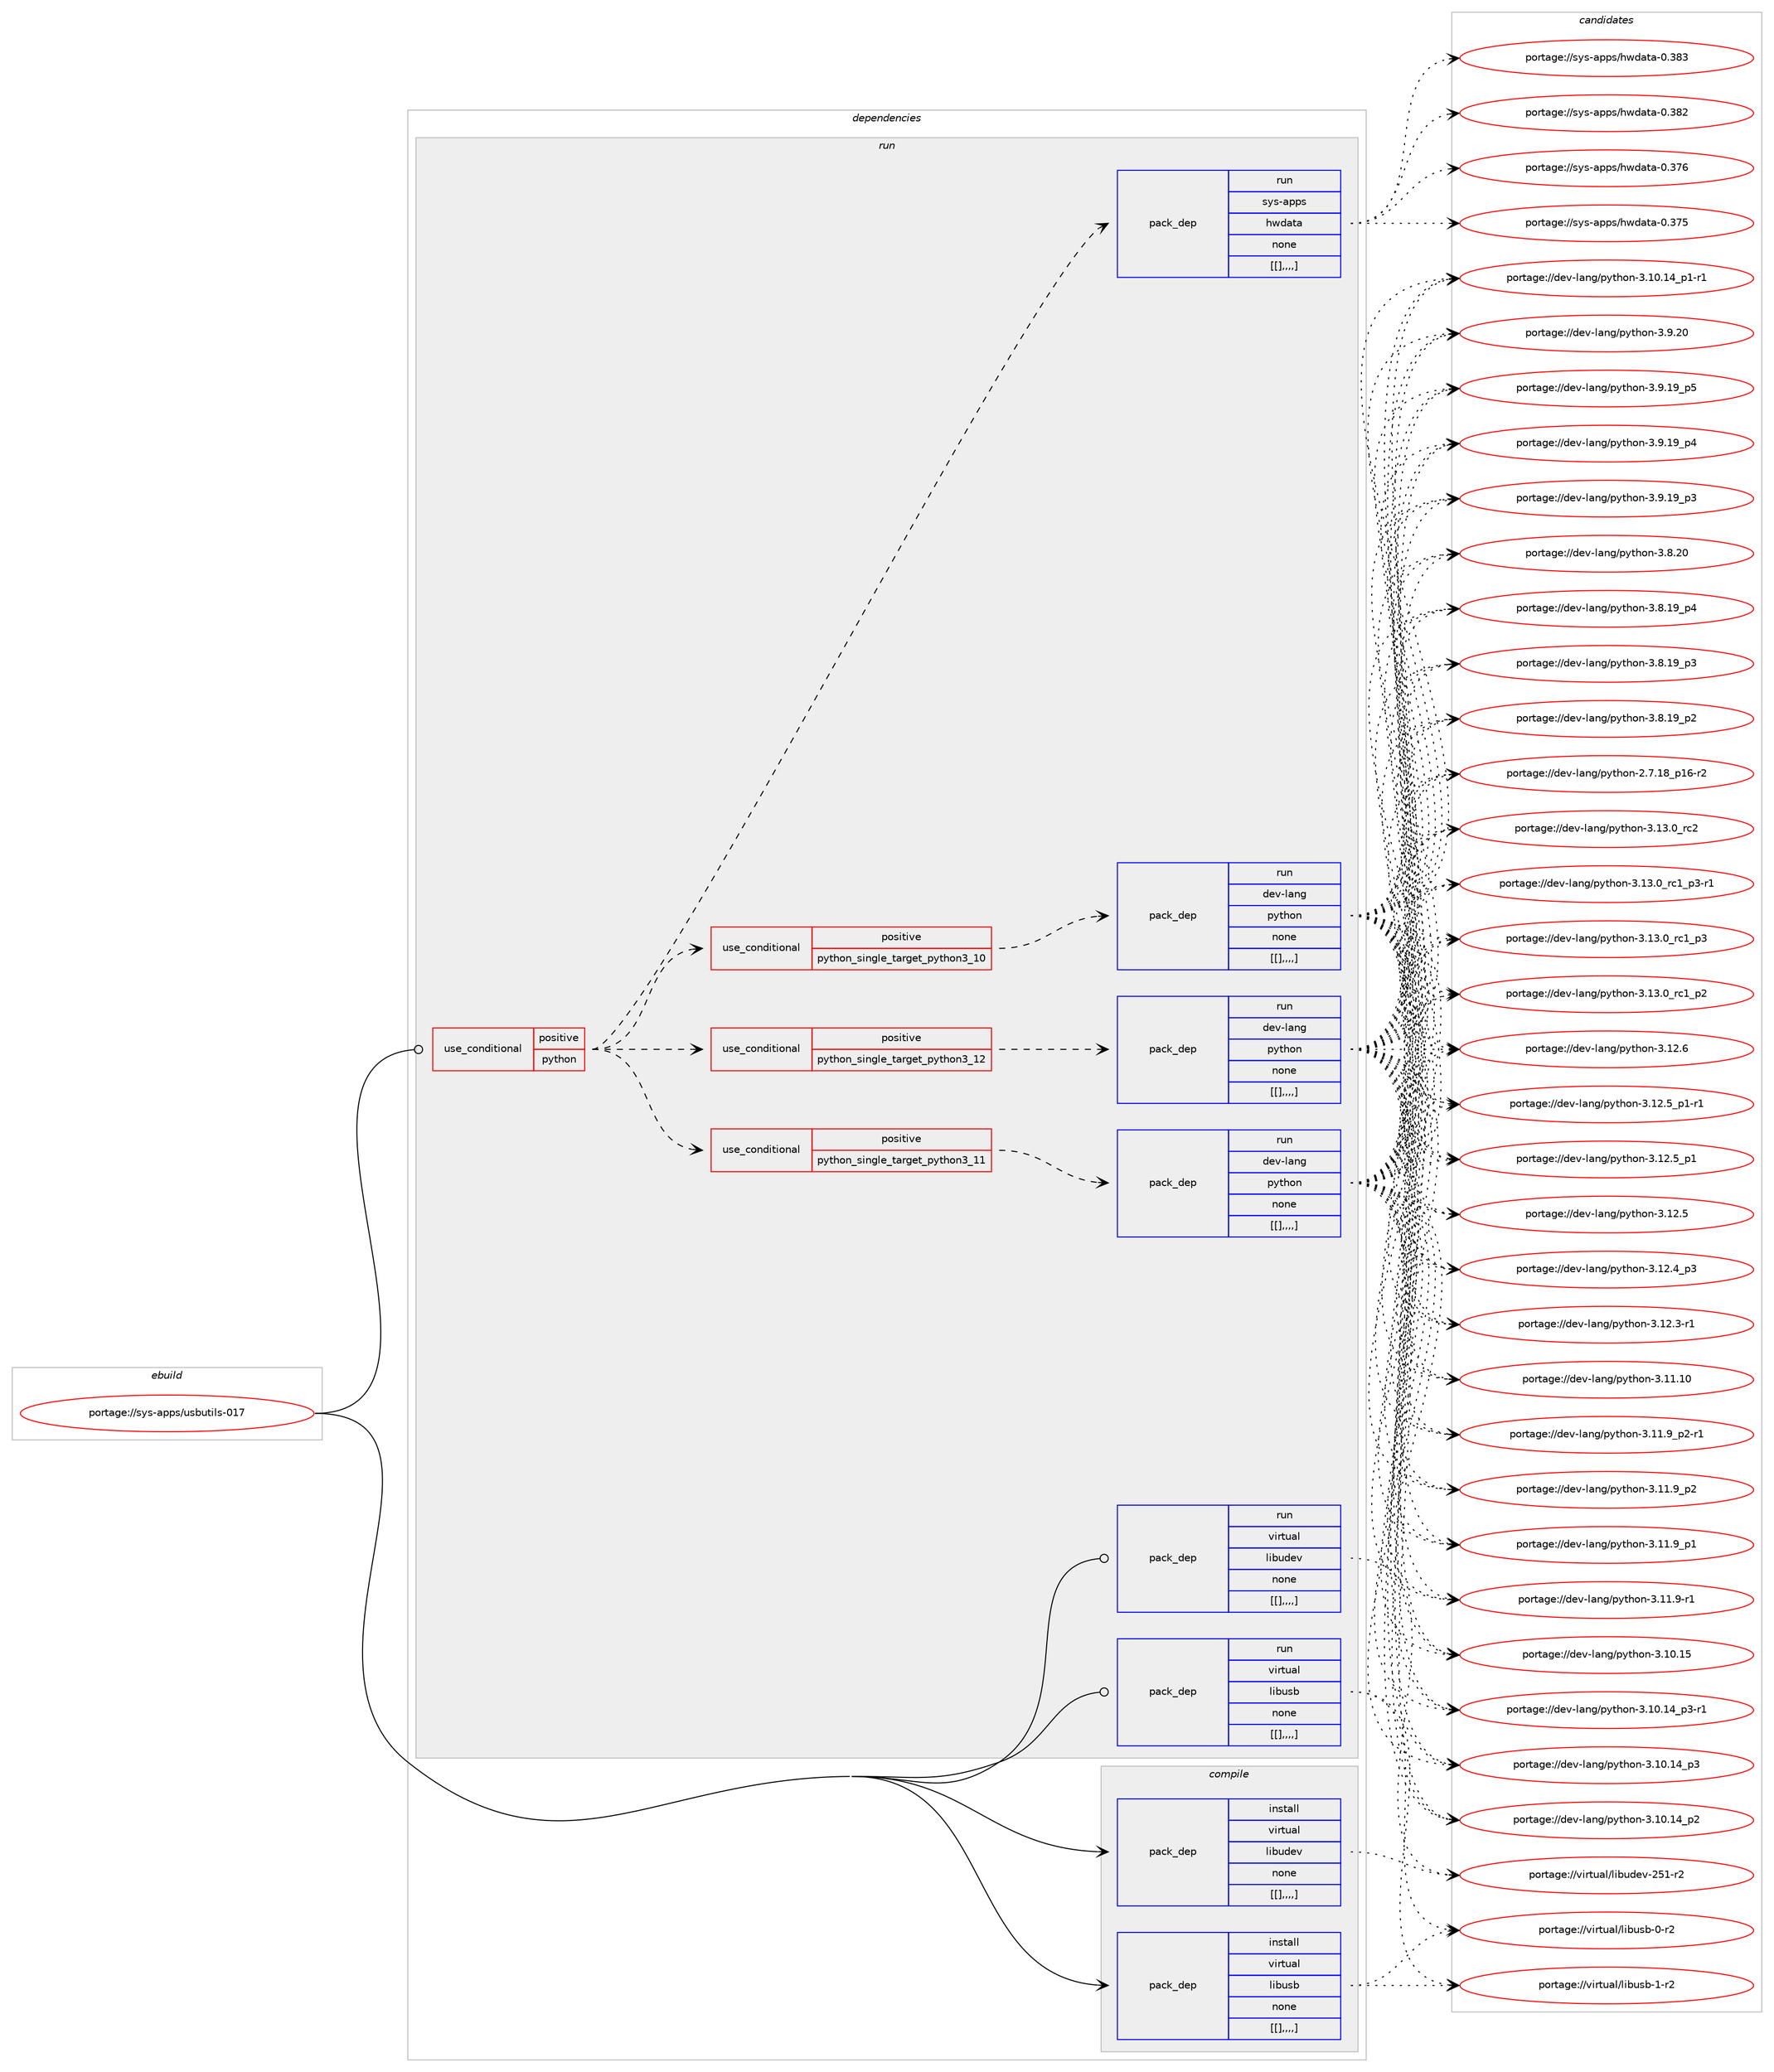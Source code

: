 digraph prolog {

# *************
# Graph options
# *************

newrank=true;
concentrate=true;
compound=true;
graph [rankdir=LR,fontname=Helvetica,fontsize=10,ranksep=1.5];#, ranksep=2.5, nodesep=0.2];
edge  [arrowhead=vee];
node  [fontname=Helvetica,fontsize=10];

# **********
# The ebuild
# **********

subgraph cluster_leftcol {
color=gray;
label=<<i>ebuild</i>>;
id [label="portage://sys-apps/usbutils-017", color=red, width=4, href="../sys-apps/usbutils-017.svg"];
}

# ****************
# The dependencies
# ****************

subgraph cluster_midcol {
color=gray;
label=<<i>dependencies</i>>;
subgraph cluster_compile {
fillcolor="#eeeeee";
style=filled;
label=<<i>compile</i>>;
subgraph pack322397 {
dependency442478 [label=<<TABLE BORDER="0" CELLBORDER="1" CELLSPACING="0" CELLPADDING="4" WIDTH="220"><TR><TD ROWSPAN="6" CELLPADDING="30">pack_dep</TD></TR><TR><TD WIDTH="110">install</TD></TR><TR><TD>virtual</TD></TR><TR><TD>libudev</TD></TR><TR><TD>none</TD></TR><TR><TD>[[],,,,]</TD></TR></TABLE>>, shape=none, color=blue];
}
id:e -> dependency442478:w [weight=20,style="solid",arrowhead="vee"];
subgraph pack322398 {
dependency442479 [label=<<TABLE BORDER="0" CELLBORDER="1" CELLSPACING="0" CELLPADDING="4" WIDTH="220"><TR><TD ROWSPAN="6" CELLPADDING="30">pack_dep</TD></TR><TR><TD WIDTH="110">install</TD></TR><TR><TD>virtual</TD></TR><TR><TD>libusb</TD></TR><TR><TD>none</TD></TR><TR><TD>[[],,,,]</TD></TR></TABLE>>, shape=none, color=blue];
}
id:e -> dependency442479:w [weight=20,style="solid",arrowhead="vee"];
}
subgraph cluster_compileandrun {
fillcolor="#eeeeee";
style=filled;
label=<<i>compile and run</i>>;
}
subgraph cluster_run {
fillcolor="#eeeeee";
style=filled;
label=<<i>run</i>>;
subgraph cond117021 {
dependency442480 [label=<<TABLE BORDER="0" CELLBORDER="1" CELLSPACING="0" CELLPADDING="4"><TR><TD ROWSPAN="3" CELLPADDING="10">use_conditional</TD></TR><TR><TD>positive</TD></TR><TR><TD>python</TD></TR></TABLE>>, shape=none, color=red];
subgraph cond117022 {
dependency442481 [label=<<TABLE BORDER="0" CELLBORDER="1" CELLSPACING="0" CELLPADDING="4"><TR><TD ROWSPAN="3" CELLPADDING="10">use_conditional</TD></TR><TR><TD>positive</TD></TR><TR><TD>python_single_target_python3_10</TD></TR></TABLE>>, shape=none, color=red];
subgraph pack322399 {
dependency442482 [label=<<TABLE BORDER="0" CELLBORDER="1" CELLSPACING="0" CELLPADDING="4" WIDTH="220"><TR><TD ROWSPAN="6" CELLPADDING="30">pack_dep</TD></TR><TR><TD WIDTH="110">run</TD></TR><TR><TD>dev-lang</TD></TR><TR><TD>python</TD></TR><TR><TD>none</TD></TR><TR><TD>[[],,,,]</TD></TR></TABLE>>, shape=none, color=blue];
}
dependency442481:e -> dependency442482:w [weight=20,style="dashed",arrowhead="vee"];
}
dependency442480:e -> dependency442481:w [weight=20,style="dashed",arrowhead="vee"];
subgraph cond117023 {
dependency442483 [label=<<TABLE BORDER="0" CELLBORDER="1" CELLSPACING="0" CELLPADDING="4"><TR><TD ROWSPAN="3" CELLPADDING="10">use_conditional</TD></TR><TR><TD>positive</TD></TR><TR><TD>python_single_target_python3_11</TD></TR></TABLE>>, shape=none, color=red];
subgraph pack322400 {
dependency442484 [label=<<TABLE BORDER="0" CELLBORDER="1" CELLSPACING="0" CELLPADDING="4" WIDTH="220"><TR><TD ROWSPAN="6" CELLPADDING="30">pack_dep</TD></TR><TR><TD WIDTH="110">run</TD></TR><TR><TD>dev-lang</TD></TR><TR><TD>python</TD></TR><TR><TD>none</TD></TR><TR><TD>[[],,,,]</TD></TR></TABLE>>, shape=none, color=blue];
}
dependency442483:e -> dependency442484:w [weight=20,style="dashed",arrowhead="vee"];
}
dependency442480:e -> dependency442483:w [weight=20,style="dashed",arrowhead="vee"];
subgraph cond117024 {
dependency442485 [label=<<TABLE BORDER="0" CELLBORDER="1" CELLSPACING="0" CELLPADDING="4"><TR><TD ROWSPAN="3" CELLPADDING="10">use_conditional</TD></TR><TR><TD>positive</TD></TR><TR><TD>python_single_target_python3_12</TD></TR></TABLE>>, shape=none, color=red];
subgraph pack322401 {
dependency442486 [label=<<TABLE BORDER="0" CELLBORDER="1" CELLSPACING="0" CELLPADDING="4" WIDTH="220"><TR><TD ROWSPAN="6" CELLPADDING="30">pack_dep</TD></TR><TR><TD WIDTH="110">run</TD></TR><TR><TD>dev-lang</TD></TR><TR><TD>python</TD></TR><TR><TD>none</TD></TR><TR><TD>[[],,,,]</TD></TR></TABLE>>, shape=none, color=blue];
}
dependency442485:e -> dependency442486:w [weight=20,style="dashed",arrowhead="vee"];
}
dependency442480:e -> dependency442485:w [weight=20,style="dashed",arrowhead="vee"];
subgraph pack322402 {
dependency442487 [label=<<TABLE BORDER="0" CELLBORDER="1" CELLSPACING="0" CELLPADDING="4" WIDTH="220"><TR><TD ROWSPAN="6" CELLPADDING="30">pack_dep</TD></TR><TR><TD WIDTH="110">run</TD></TR><TR><TD>sys-apps</TD></TR><TR><TD>hwdata</TD></TR><TR><TD>none</TD></TR><TR><TD>[[],,,,]</TD></TR></TABLE>>, shape=none, color=blue];
}
dependency442480:e -> dependency442487:w [weight=20,style="dashed",arrowhead="vee"];
}
id:e -> dependency442480:w [weight=20,style="solid",arrowhead="odot"];
subgraph pack322403 {
dependency442488 [label=<<TABLE BORDER="0" CELLBORDER="1" CELLSPACING="0" CELLPADDING="4" WIDTH="220"><TR><TD ROWSPAN="6" CELLPADDING="30">pack_dep</TD></TR><TR><TD WIDTH="110">run</TD></TR><TR><TD>virtual</TD></TR><TR><TD>libudev</TD></TR><TR><TD>none</TD></TR><TR><TD>[[],,,,]</TD></TR></TABLE>>, shape=none, color=blue];
}
id:e -> dependency442488:w [weight=20,style="solid",arrowhead="odot"];
subgraph pack322404 {
dependency442489 [label=<<TABLE BORDER="0" CELLBORDER="1" CELLSPACING="0" CELLPADDING="4" WIDTH="220"><TR><TD ROWSPAN="6" CELLPADDING="30">pack_dep</TD></TR><TR><TD WIDTH="110">run</TD></TR><TR><TD>virtual</TD></TR><TR><TD>libusb</TD></TR><TR><TD>none</TD></TR><TR><TD>[[],,,,]</TD></TR></TABLE>>, shape=none, color=blue];
}
id:e -> dependency442489:w [weight=20,style="solid",arrowhead="odot"];
}
}

# **************
# The candidates
# **************

subgraph cluster_choices {
rank=same;
color=gray;
label=<<i>candidates</i>>;

subgraph choice322397 {
color=black;
nodesep=1;
choice118105114116117971084710810598117100101118455053494511450 [label="portage://virtual/libudev-251-r2", color=red, width=4,href="../virtual/libudev-251-r2.svg"];
dependency442478:e -> choice118105114116117971084710810598117100101118455053494511450:w [style=dotted,weight="100"];
}
subgraph choice322398 {
color=black;
nodesep=1;
choice1181051141161179710847108105981171159845494511450 [label="portage://virtual/libusb-1-r2", color=red, width=4,href="../virtual/libusb-1-r2.svg"];
choice1181051141161179710847108105981171159845484511450 [label="portage://virtual/libusb-0-r2", color=red, width=4,href="../virtual/libusb-0-r2.svg"];
dependency442479:e -> choice1181051141161179710847108105981171159845494511450:w [style=dotted,weight="100"];
dependency442479:e -> choice1181051141161179710847108105981171159845484511450:w [style=dotted,weight="100"];
}
subgraph choice322399 {
color=black;
nodesep=1;
choice10010111845108971101034711212111610411111045514649514648951149950 [label="portage://dev-lang/python-3.13.0_rc2", color=red, width=4,href="../dev-lang/python-3.13.0_rc2.svg"];
choice1001011184510897110103471121211161041111104551464951464895114994995112514511449 [label="portage://dev-lang/python-3.13.0_rc1_p3-r1", color=red, width=4,href="../dev-lang/python-3.13.0_rc1_p3-r1.svg"];
choice100101118451089711010347112121116104111110455146495146489511499499511251 [label="portage://dev-lang/python-3.13.0_rc1_p3", color=red, width=4,href="../dev-lang/python-3.13.0_rc1_p3.svg"];
choice100101118451089711010347112121116104111110455146495146489511499499511250 [label="portage://dev-lang/python-3.13.0_rc1_p2", color=red, width=4,href="../dev-lang/python-3.13.0_rc1_p2.svg"];
choice10010111845108971101034711212111610411111045514649504654 [label="portage://dev-lang/python-3.12.6", color=red, width=4,href="../dev-lang/python-3.12.6.svg"];
choice1001011184510897110103471121211161041111104551464950465395112494511449 [label="portage://dev-lang/python-3.12.5_p1-r1", color=red, width=4,href="../dev-lang/python-3.12.5_p1-r1.svg"];
choice100101118451089711010347112121116104111110455146495046539511249 [label="portage://dev-lang/python-3.12.5_p1", color=red, width=4,href="../dev-lang/python-3.12.5_p1.svg"];
choice10010111845108971101034711212111610411111045514649504653 [label="portage://dev-lang/python-3.12.5", color=red, width=4,href="../dev-lang/python-3.12.5.svg"];
choice100101118451089711010347112121116104111110455146495046529511251 [label="portage://dev-lang/python-3.12.4_p3", color=red, width=4,href="../dev-lang/python-3.12.4_p3.svg"];
choice100101118451089711010347112121116104111110455146495046514511449 [label="portage://dev-lang/python-3.12.3-r1", color=red, width=4,href="../dev-lang/python-3.12.3-r1.svg"];
choice1001011184510897110103471121211161041111104551464949464948 [label="portage://dev-lang/python-3.11.10", color=red, width=4,href="../dev-lang/python-3.11.10.svg"];
choice1001011184510897110103471121211161041111104551464949465795112504511449 [label="portage://dev-lang/python-3.11.9_p2-r1", color=red, width=4,href="../dev-lang/python-3.11.9_p2-r1.svg"];
choice100101118451089711010347112121116104111110455146494946579511250 [label="portage://dev-lang/python-3.11.9_p2", color=red, width=4,href="../dev-lang/python-3.11.9_p2.svg"];
choice100101118451089711010347112121116104111110455146494946579511249 [label="portage://dev-lang/python-3.11.9_p1", color=red, width=4,href="../dev-lang/python-3.11.9_p1.svg"];
choice100101118451089711010347112121116104111110455146494946574511449 [label="portage://dev-lang/python-3.11.9-r1", color=red, width=4,href="../dev-lang/python-3.11.9-r1.svg"];
choice1001011184510897110103471121211161041111104551464948464953 [label="portage://dev-lang/python-3.10.15", color=red, width=4,href="../dev-lang/python-3.10.15.svg"];
choice100101118451089711010347112121116104111110455146494846495295112514511449 [label="portage://dev-lang/python-3.10.14_p3-r1", color=red, width=4,href="../dev-lang/python-3.10.14_p3-r1.svg"];
choice10010111845108971101034711212111610411111045514649484649529511251 [label="portage://dev-lang/python-3.10.14_p3", color=red, width=4,href="../dev-lang/python-3.10.14_p3.svg"];
choice10010111845108971101034711212111610411111045514649484649529511250 [label="portage://dev-lang/python-3.10.14_p2", color=red, width=4,href="../dev-lang/python-3.10.14_p2.svg"];
choice100101118451089711010347112121116104111110455146494846495295112494511449 [label="portage://dev-lang/python-3.10.14_p1-r1", color=red, width=4,href="../dev-lang/python-3.10.14_p1-r1.svg"];
choice10010111845108971101034711212111610411111045514657465048 [label="portage://dev-lang/python-3.9.20", color=red, width=4,href="../dev-lang/python-3.9.20.svg"];
choice100101118451089711010347112121116104111110455146574649579511253 [label="portage://dev-lang/python-3.9.19_p5", color=red, width=4,href="../dev-lang/python-3.9.19_p5.svg"];
choice100101118451089711010347112121116104111110455146574649579511252 [label="portage://dev-lang/python-3.9.19_p4", color=red, width=4,href="../dev-lang/python-3.9.19_p4.svg"];
choice100101118451089711010347112121116104111110455146574649579511251 [label="portage://dev-lang/python-3.9.19_p3", color=red, width=4,href="../dev-lang/python-3.9.19_p3.svg"];
choice10010111845108971101034711212111610411111045514656465048 [label="portage://dev-lang/python-3.8.20", color=red, width=4,href="../dev-lang/python-3.8.20.svg"];
choice100101118451089711010347112121116104111110455146564649579511252 [label="portage://dev-lang/python-3.8.19_p4", color=red, width=4,href="../dev-lang/python-3.8.19_p4.svg"];
choice100101118451089711010347112121116104111110455146564649579511251 [label="portage://dev-lang/python-3.8.19_p3", color=red, width=4,href="../dev-lang/python-3.8.19_p3.svg"];
choice100101118451089711010347112121116104111110455146564649579511250 [label="portage://dev-lang/python-3.8.19_p2", color=red, width=4,href="../dev-lang/python-3.8.19_p2.svg"];
choice100101118451089711010347112121116104111110455046554649569511249544511450 [label="portage://dev-lang/python-2.7.18_p16-r2", color=red, width=4,href="../dev-lang/python-2.7.18_p16-r2.svg"];
dependency442482:e -> choice10010111845108971101034711212111610411111045514649514648951149950:w [style=dotted,weight="100"];
dependency442482:e -> choice1001011184510897110103471121211161041111104551464951464895114994995112514511449:w [style=dotted,weight="100"];
dependency442482:e -> choice100101118451089711010347112121116104111110455146495146489511499499511251:w [style=dotted,weight="100"];
dependency442482:e -> choice100101118451089711010347112121116104111110455146495146489511499499511250:w [style=dotted,weight="100"];
dependency442482:e -> choice10010111845108971101034711212111610411111045514649504654:w [style=dotted,weight="100"];
dependency442482:e -> choice1001011184510897110103471121211161041111104551464950465395112494511449:w [style=dotted,weight="100"];
dependency442482:e -> choice100101118451089711010347112121116104111110455146495046539511249:w [style=dotted,weight="100"];
dependency442482:e -> choice10010111845108971101034711212111610411111045514649504653:w [style=dotted,weight="100"];
dependency442482:e -> choice100101118451089711010347112121116104111110455146495046529511251:w [style=dotted,weight="100"];
dependency442482:e -> choice100101118451089711010347112121116104111110455146495046514511449:w [style=dotted,weight="100"];
dependency442482:e -> choice1001011184510897110103471121211161041111104551464949464948:w [style=dotted,weight="100"];
dependency442482:e -> choice1001011184510897110103471121211161041111104551464949465795112504511449:w [style=dotted,weight="100"];
dependency442482:e -> choice100101118451089711010347112121116104111110455146494946579511250:w [style=dotted,weight="100"];
dependency442482:e -> choice100101118451089711010347112121116104111110455146494946579511249:w [style=dotted,weight="100"];
dependency442482:e -> choice100101118451089711010347112121116104111110455146494946574511449:w [style=dotted,weight="100"];
dependency442482:e -> choice1001011184510897110103471121211161041111104551464948464953:w [style=dotted,weight="100"];
dependency442482:e -> choice100101118451089711010347112121116104111110455146494846495295112514511449:w [style=dotted,weight="100"];
dependency442482:e -> choice10010111845108971101034711212111610411111045514649484649529511251:w [style=dotted,weight="100"];
dependency442482:e -> choice10010111845108971101034711212111610411111045514649484649529511250:w [style=dotted,weight="100"];
dependency442482:e -> choice100101118451089711010347112121116104111110455146494846495295112494511449:w [style=dotted,weight="100"];
dependency442482:e -> choice10010111845108971101034711212111610411111045514657465048:w [style=dotted,weight="100"];
dependency442482:e -> choice100101118451089711010347112121116104111110455146574649579511253:w [style=dotted,weight="100"];
dependency442482:e -> choice100101118451089711010347112121116104111110455146574649579511252:w [style=dotted,weight="100"];
dependency442482:e -> choice100101118451089711010347112121116104111110455146574649579511251:w [style=dotted,weight="100"];
dependency442482:e -> choice10010111845108971101034711212111610411111045514656465048:w [style=dotted,weight="100"];
dependency442482:e -> choice100101118451089711010347112121116104111110455146564649579511252:w [style=dotted,weight="100"];
dependency442482:e -> choice100101118451089711010347112121116104111110455146564649579511251:w [style=dotted,weight="100"];
dependency442482:e -> choice100101118451089711010347112121116104111110455146564649579511250:w [style=dotted,weight="100"];
dependency442482:e -> choice100101118451089711010347112121116104111110455046554649569511249544511450:w [style=dotted,weight="100"];
}
subgraph choice322400 {
color=black;
nodesep=1;
choice10010111845108971101034711212111610411111045514649514648951149950 [label="portage://dev-lang/python-3.13.0_rc2", color=red, width=4,href="../dev-lang/python-3.13.0_rc2.svg"];
choice1001011184510897110103471121211161041111104551464951464895114994995112514511449 [label="portage://dev-lang/python-3.13.0_rc1_p3-r1", color=red, width=4,href="../dev-lang/python-3.13.0_rc1_p3-r1.svg"];
choice100101118451089711010347112121116104111110455146495146489511499499511251 [label="portage://dev-lang/python-3.13.0_rc1_p3", color=red, width=4,href="../dev-lang/python-3.13.0_rc1_p3.svg"];
choice100101118451089711010347112121116104111110455146495146489511499499511250 [label="portage://dev-lang/python-3.13.0_rc1_p2", color=red, width=4,href="../dev-lang/python-3.13.0_rc1_p2.svg"];
choice10010111845108971101034711212111610411111045514649504654 [label="portage://dev-lang/python-3.12.6", color=red, width=4,href="../dev-lang/python-3.12.6.svg"];
choice1001011184510897110103471121211161041111104551464950465395112494511449 [label="portage://dev-lang/python-3.12.5_p1-r1", color=red, width=4,href="../dev-lang/python-3.12.5_p1-r1.svg"];
choice100101118451089711010347112121116104111110455146495046539511249 [label="portage://dev-lang/python-3.12.5_p1", color=red, width=4,href="../dev-lang/python-3.12.5_p1.svg"];
choice10010111845108971101034711212111610411111045514649504653 [label="portage://dev-lang/python-3.12.5", color=red, width=4,href="../dev-lang/python-3.12.5.svg"];
choice100101118451089711010347112121116104111110455146495046529511251 [label="portage://dev-lang/python-3.12.4_p3", color=red, width=4,href="../dev-lang/python-3.12.4_p3.svg"];
choice100101118451089711010347112121116104111110455146495046514511449 [label="portage://dev-lang/python-3.12.3-r1", color=red, width=4,href="../dev-lang/python-3.12.3-r1.svg"];
choice1001011184510897110103471121211161041111104551464949464948 [label="portage://dev-lang/python-3.11.10", color=red, width=4,href="../dev-lang/python-3.11.10.svg"];
choice1001011184510897110103471121211161041111104551464949465795112504511449 [label="portage://dev-lang/python-3.11.9_p2-r1", color=red, width=4,href="../dev-lang/python-3.11.9_p2-r1.svg"];
choice100101118451089711010347112121116104111110455146494946579511250 [label="portage://dev-lang/python-3.11.9_p2", color=red, width=4,href="../dev-lang/python-3.11.9_p2.svg"];
choice100101118451089711010347112121116104111110455146494946579511249 [label="portage://dev-lang/python-3.11.9_p1", color=red, width=4,href="../dev-lang/python-3.11.9_p1.svg"];
choice100101118451089711010347112121116104111110455146494946574511449 [label="portage://dev-lang/python-3.11.9-r1", color=red, width=4,href="../dev-lang/python-3.11.9-r1.svg"];
choice1001011184510897110103471121211161041111104551464948464953 [label="portage://dev-lang/python-3.10.15", color=red, width=4,href="../dev-lang/python-3.10.15.svg"];
choice100101118451089711010347112121116104111110455146494846495295112514511449 [label="portage://dev-lang/python-3.10.14_p3-r1", color=red, width=4,href="../dev-lang/python-3.10.14_p3-r1.svg"];
choice10010111845108971101034711212111610411111045514649484649529511251 [label="portage://dev-lang/python-3.10.14_p3", color=red, width=4,href="../dev-lang/python-3.10.14_p3.svg"];
choice10010111845108971101034711212111610411111045514649484649529511250 [label="portage://dev-lang/python-3.10.14_p2", color=red, width=4,href="../dev-lang/python-3.10.14_p2.svg"];
choice100101118451089711010347112121116104111110455146494846495295112494511449 [label="portage://dev-lang/python-3.10.14_p1-r1", color=red, width=4,href="../dev-lang/python-3.10.14_p1-r1.svg"];
choice10010111845108971101034711212111610411111045514657465048 [label="portage://dev-lang/python-3.9.20", color=red, width=4,href="../dev-lang/python-3.9.20.svg"];
choice100101118451089711010347112121116104111110455146574649579511253 [label="portage://dev-lang/python-3.9.19_p5", color=red, width=4,href="../dev-lang/python-3.9.19_p5.svg"];
choice100101118451089711010347112121116104111110455146574649579511252 [label="portage://dev-lang/python-3.9.19_p4", color=red, width=4,href="../dev-lang/python-3.9.19_p4.svg"];
choice100101118451089711010347112121116104111110455146574649579511251 [label="portage://dev-lang/python-3.9.19_p3", color=red, width=4,href="../dev-lang/python-3.9.19_p3.svg"];
choice10010111845108971101034711212111610411111045514656465048 [label="portage://dev-lang/python-3.8.20", color=red, width=4,href="../dev-lang/python-3.8.20.svg"];
choice100101118451089711010347112121116104111110455146564649579511252 [label="portage://dev-lang/python-3.8.19_p4", color=red, width=4,href="../dev-lang/python-3.8.19_p4.svg"];
choice100101118451089711010347112121116104111110455146564649579511251 [label="portage://dev-lang/python-3.8.19_p3", color=red, width=4,href="../dev-lang/python-3.8.19_p3.svg"];
choice100101118451089711010347112121116104111110455146564649579511250 [label="portage://dev-lang/python-3.8.19_p2", color=red, width=4,href="../dev-lang/python-3.8.19_p2.svg"];
choice100101118451089711010347112121116104111110455046554649569511249544511450 [label="portage://dev-lang/python-2.7.18_p16-r2", color=red, width=4,href="../dev-lang/python-2.7.18_p16-r2.svg"];
dependency442484:e -> choice10010111845108971101034711212111610411111045514649514648951149950:w [style=dotted,weight="100"];
dependency442484:e -> choice1001011184510897110103471121211161041111104551464951464895114994995112514511449:w [style=dotted,weight="100"];
dependency442484:e -> choice100101118451089711010347112121116104111110455146495146489511499499511251:w [style=dotted,weight="100"];
dependency442484:e -> choice100101118451089711010347112121116104111110455146495146489511499499511250:w [style=dotted,weight="100"];
dependency442484:e -> choice10010111845108971101034711212111610411111045514649504654:w [style=dotted,weight="100"];
dependency442484:e -> choice1001011184510897110103471121211161041111104551464950465395112494511449:w [style=dotted,weight="100"];
dependency442484:e -> choice100101118451089711010347112121116104111110455146495046539511249:w [style=dotted,weight="100"];
dependency442484:e -> choice10010111845108971101034711212111610411111045514649504653:w [style=dotted,weight="100"];
dependency442484:e -> choice100101118451089711010347112121116104111110455146495046529511251:w [style=dotted,weight="100"];
dependency442484:e -> choice100101118451089711010347112121116104111110455146495046514511449:w [style=dotted,weight="100"];
dependency442484:e -> choice1001011184510897110103471121211161041111104551464949464948:w [style=dotted,weight="100"];
dependency442484:e -> choice1001011184510897110103471121211161041111104551464949465795112504511449:w [style=dotted,weight="100"];
dependency442484:e -> choice100101118451089711010347112121116104111110455146494946579511250:w [style=dotted,weight="100"];
dependency442484:e -> choice100101118451089711010347112121116104111110455146494946579511249:w [style=dotted,weight="100"];
dependency442484:e -> choice100101118451089711010347112121116104111110455146494946574511449:w [style=dotted,weight="100"];
dependency442484:e -> choice1001011184510897110103471121211161041111104551464948464953:w [style=dotted,weight="100"];
dependency442484:e -> choice100101118451089711010347112121116104111110455146494846495295112514511449:w [style=dotted,weight="100"];
dependency442484:e -> choice10010111845108971101034711212111610411111045514649484649529511251:w [style=dotted,weight="100"];
dependency442484:e -> choice10010111845108971101034711212111610411111045514649484649529511250:w [style=dotted,weight="100"];
dependency442484:e -> choice100101118451089711010347112121116104111110455146494846495295112494511449:w [style=dotted,weight="100"];
dependency442484:e -> choice10010111845108971101034711212111610411111045514657465048:w [style=dotted,weight="100"];
dependency442484:e -> choice100101118451089711010347112121116104111110455146574649579511253:w [style=dotted,weight="100"];
dependency442484:e -> choice100101118451089711010347112121116104111110455146574649579511252:w [style=dotted,weight="100"];
dependency442484:e -> choice100101118451089711010347112121116104111110455146574649579511251:w [style=dotted,weight="100"];
dependency442484:e -> choice10010111845108971101034711212111610411111045514656465048:w [style=dotted,weight="100"];
dependency442484:e -> choice100101118451089711010347112121116104111110455146564649579511252:w [style=dotted,weight="100"];
dependency442484:e -> choice100101118451089711010347112121116104111110455146564649579511251:w [style=dotted,weight="100"];
dependency442484:e -> choice100101118451089711010347112121116104111110455146564649579511250:w [style=dotted,weight="100"];
dependency442484:e -> choice100101118451089711010347112121116104111110455046554649569511249544511450:w [style=dotted,weight="100"];
}
subgraph choice322401 {
color=black;
nodesep=1;
choice10010111845108971101034711212111610411111045514649514648951149950 [label="portage://dev-lang/python-3.13.0_rc2", color=red, width=4,href="../dev-lang/python-3.13.0_rc2.svg"];
choice1001011184510897110103471121211161041111104551464951464895114994995112514511449 [label="portage://dev-lang/python-3.13.0_rc1_p3-r1", color=red, width=4,href="../dev-lang/python-3.13.0_rc1_p3-r1.svg"];
choice100101118451089711010347112121116104111110455146495146489511499499511251 [label="portage://dev-lang/python-3.13.0_rc1_p3", color=red, width=4,href="../dev-lang/python-3.13.0_rc1_p3.svg"];
choice100101118451089711010347112121116104111110455146495146489511499499511250 [label="portage://dev-lang/python-3.13.0_rc1_p2", color=red, width=4,href="../dev-lang/python-3.13.0_rc1_p2.svg"];
choice10010111845108971101034711212111610411111045514649504654 [label="portage://dev-lang/python-3.12.6", color=red, width=4,href="../dev-lang/python-3.12.6.svg"];
choice1001011184510897110103471121211161041111104551464950465395112494511449 [label="portage://dev-lang/python-3.12.5_p1-r1", color=red, width=4,href="../dev-lang/python-3.12.5_p1-r1.svg"];
choice100101118451089711010347112121116104111110455146495046539511249 [label="portage://dev-lang/python-3.12.5_p1", color=red, width=4,href="../dev-lang/python-3.12.5_p1.svg"];
choice10010111845108971101034711212111610411111045514649504653 [label="portage://dev-lang/python-3.12.5", color=red, width=4,href="../dev-lang/python-3.12.5.svg"];
choice100101118451089711010347112121116104111110455146495046529511251 [label="portage://dev-lang/python-3.12.4_p3", color=red, width=4,href="../dev-lang/python-3.12.4_p3.svg"];
choice100101118451089711010347112121116104111110455146495046514511449 [label="portage://dev-lang/python-3.12.3-r1", color=red, width=4,href="../dev-lang/python-3.12.3-r1.svg"];
choice1001011184510897110103471121211161041111104551464949464948 [label="portage://dev-lang/python-3.11.10", color=red, width=4,href="../dev-lang/python-3.11.10.svg"];
choice1001011184510897110103471121211161041111104551464949465795112504511449 [label="portage://dev-lang/python-3.11.9_p2-r1", color=red, width=4,href="../dev-lang/python-3.11.9_p2-r1.svg"];
choice100101118451089711010347112121116104111110455146494946579511250 [label="portage://dev-lang/python-3.11.9_p2", color=red, width=4,href="../dev-lang/python-3.11.9_p2.svg"];
choice100101118451089711010347112121116104111110455146494946579511249 [label="portage://dev-lang/python-3.11.9_p1", color=red, width=4,href="../dev-lang/python-3.11.9_p1.svg"];
choice100101118451089711010347112121116104111110455146494946574511449 [label="portage://dev-lang/python-3.11.9-r1", color=red, width=4,href="../dev-lang/python-3.11.9-r1.svg"];
choice1001011184510897110103471121211161041111104551464948464953 [label="portage://dev-lang/python-3.10.15", color=red, width=4,href="../dev-lang/python-3.10.15.svg"];
choice100101118451089711010347112121116104111110455146494846495295112514511449 [label="portage://dev-lang/python-3.10.14_p3-r1", color=red, width=4,href="../dev-lang/python-3.10.14_p3-r1.svg"];
choice10010111845108971101034711212111610411111045514649484649529511251 [label="portage://dev-lang/python-3.10.14_p3", color=red, width=4,href="../dev-lang/python-3.10.14_p3.svg"];
choice10010111845108971101034711212111610411111045514649484649529511250 [label="portage://dev-lang/python-3.10.14_p2", color=red, width=4,href="../dev-lang/python-3.10.14_p2.svg"];
choice100101118451089711010347112121116104111110455146494846495295112494511449 [label="portage://dev-lang/python-3.10.14_p1-r1", color=red, width=4,href="../dev-lang/python-3.10.14_p1-r1.svg"];
choice10010111845108971101034711212111610411111045514657465048 [label="portage://dev-lang/python-3.9.20", color=red, width=4,href="../dev-lang/python-3.9.20.svg"];
choice100101118451089711010347112121116104111110455146574649579511253 [label="portage://dev-lang/python-3.9.19_p5", color=red, width=4,href="../dev-lang/python-3.9.19_p5.svg"];
choice100101118451089711010347112121116104111110455146574649579511252 [label="portage://dev-lang/python-3.9.19_p4", color=red, width=4,href="../dev-lang/python-3.9.19_p4.svg"];
choice100101118451089711010347112121116104111110455146574649579511251 [label="portage://dev-lang/python-3.9.19_p3", color=red, width=4,href="../dev-lang/python-3.9.19_p3.svg"];
choice10010111845108971101034711212111610411111045514656465048 [label="portage://dev-lang/python-3.8.20", color=red, width=4,href="../dev-lang/python-3.8.20.svg"];
choice100101118451089711010347112121116104111110455146564649579511252 [label="portage://dev-lang/python-3.8.19_p4", color=red, width=4,href="../dev-lang/python-3.8.19_p4.svg"];
choice100101118451089711010347112121116104111110455146564649579511251 [label="portage://dev-lang/python-3.8.19_p3", color=red, width=4,href="../dev-lang/python-3.8.19_p3.svg"];
choice100101118451089711010347112121116104111110455146564649579511250 [label="portage://dev-lang/python-3.8.19_p2", color=red, width=4,href="../dev-lang/python-3.8.19_p2.svg"];
choice100101118451089711010347112121116104111110455046554649569511249544511450 [label="portage://dev-lang/python-2.7.18_p16-r2", color=red, width=4,href="../dev-lang/python-2.7.18_p16-r2.svg"];
dependency442486:e -> choice10010111845108971101034711212111610411111045514649514648951149950:w [style=dotted,weight="100"];
dependency442486:e -> choice1001011184510897110103471121211161041111104551464951464895114994995112514511449:w [style=dotted,weight="100"];
dependency442486:e -> choice100101118451089711010347112121116104111110455146495146489511499499511251:w [style=dotted,weight="100"];
dependency442486:e -> choice100101118451089711010347112121116104111110455146495146489511499499511250:w [style=dotted,weight="100"];
dependency442486:e -> choice10010111845108971101034711212111610411111045514649504654:w [style=dotted,weight="100"];
dependency442486:e -> choice1001011184510897110103471121211161041111104551464950465395112494511449:w [style=dotted,weight="100"];
dependency442486:e -> choice100101118451089711010347112121116104111110455146495046539511249:w [style=dotted,weight="100"];
dependency442486:e -> choice10010111845108971101034711212111610411111045514649504653:w [style=dotted,weight="100"];
dependency442486:e -> choice100101118451089711010347112121116104111110455146495046529511251:w [style=dotted,weight="100"];
dependency442486:e -> choice100101118451089711010347112121116104111110455146495046514511449:w [style=dotted,weight="100"];
dependency442486:e -> choice1001011184510897110103471121211161041111104551464949464948:w [style=dotted,weight="100"];
dependency442486:e -> choice1001011184510897110103471121211161041111104551464949465795112504511449:w [style=dotted,weight="100"];
dependency442486:e -> choice100101118451089711010347112121116104111110455146494946579511250:w [style=dotted,weight="100"];
dependency442486:e -> choice100101118451089711010347112121116104111110455146494946579511249:w [style=dotted,weight="100"];
dependency442486:e -> choice100101118451089711010347112121116104111110455146494946574511449:w [style=dotted,weight="100"];
dependency442486:e -> choice1001011184510897110103471121211161041111104551464948464953:w [style=dotted,weight="100"];
dependency442486:e -> choice100101118451089711010347112121116104111110455146494846495295112514511449:w [style=dotted,weight="100"];
dependency442486:e -> choice10010111845108971101034711212111610411111045514649484649529511251:w [style=dotted,weight="100"];
dependency442486:e -> choice10010111845108971101034711212111610411111045514649484649529511250:w [style=dotted,weight="100"];
dependency442486:e -> choice100101118451089711010347112121116104111110455146494846495295112494511449:w [style=dotted,weight="100"];
dependency442486:e -> choice10010111845108971101034711212111610411111045514657465048:w [style=dotted,weight="100"];
dependency442486:e -> choice100101118451089711010347112121116104111110455146574649579511253:w [style=dotted,weight="100"];
dependency442486:e -> choice100101118451089711010347112121116104111110455146574649579511252:w [style=dotted,weight="100"];
dependency442486:e -> choice100101118451089711010347112121116104111110455146574649579511251:w [style=dotted,weight="100"];
dependency442486:e -> choice10010111845108971101034711212111610411111045514656465048:w [style=dotted,weight="100"];
dependency442486:e -> choice100101118451089711010347112121116104111110455146564649579511252:w [style=dotted,weight="100"];
dependency442486:e -> choice100101118451089711010347112121116104111110455146564649579511251:w [style=dotted,weight="100"];
dependency442486:e -> choice100101118451089711010347112121116104111110455146564649579511250:w [style=dotted,weight="100"];
dependency442486:e -> choice100101118451089711010347112121116104111110455046554649569511249544511450:w [style=dotted,weight="100"];
}
subgraph choice322402 {
color=black;
nodesep=1;
choice1151211154597112112115471041191009711697454846515651 [label="portage://sys-apps/hwdata-0.383", color=red, width=4,href="../sys-apps/hwdata-0.383.svg"];
choice1151211154597112112115471041191009711697454846515650 [label="portage://sys-apps/hwdata-0.382", color=red, width=4,href="../sys-apps/hwdata-0.382.svg"];
choice1151211154597112112115471041191009711697454846515554 [label="portage://sys-apps/hwdata-0.376", color=red, width=4,href="../sys-apps/hwdata-0.376.svg"];
choice1151211154597112112115471041191009711697454846515553 [label="portage://sys-apps/hwdata-0.375", color=red, width=4,href="../sys-apps/hwdata-0.375.svg"];
dependency442487:e -> choice1151211154597112112115471041191009711697454846515651:w [style=dotted,weight="100"];
dependency442487:e -> choice1151211154597112112115471041191009711697454846515650:w [style=dotted,weight="100"];
dependency442487:e -> choice1151211154597112112115471041191009711697454846515554:w [style=dotted,weight="100"];
dependency442487:e -> choice1151211154597112112115471041191009711697454846515553:w [style=dotted,weight="100"];
}
subgraph choice322403 {
color=black;
nodesep=1;
choice118105114116117971084710810598117100101118455053494511450 [label="portage://virtual/libudev-251-r2", color=red, width=4,href="../virtual/libudev-251-r2.svg"];
dependency442488:e -> choice118105114116117971084710810598117100101118455053494511450:w [style=dotted,weight="100"];
}
subgraph choice322404 {
color=black;
nodesep=1;
choice1181051141161179710847108105981171159845494511450 [label="portage://virtual/libusb-1-r2", color=red, width=4,href="../virtual/libusb-1-r2.svg"];
choice1181051141161179710847108105981171159845484511450 [label="portage://virtual/libusb-0-r2", color=red, width=4,href="../virtual/libusb-0-r2.svg"];
dependency442489:e -> choice1181051141161179710847108105981171159845494511450:w [style=dotted,weight="100"];
dependency442489:e -> choice1181051141161179710847108105981171159845484511450:w [style=dotted,weight="100"];
}
}

}
